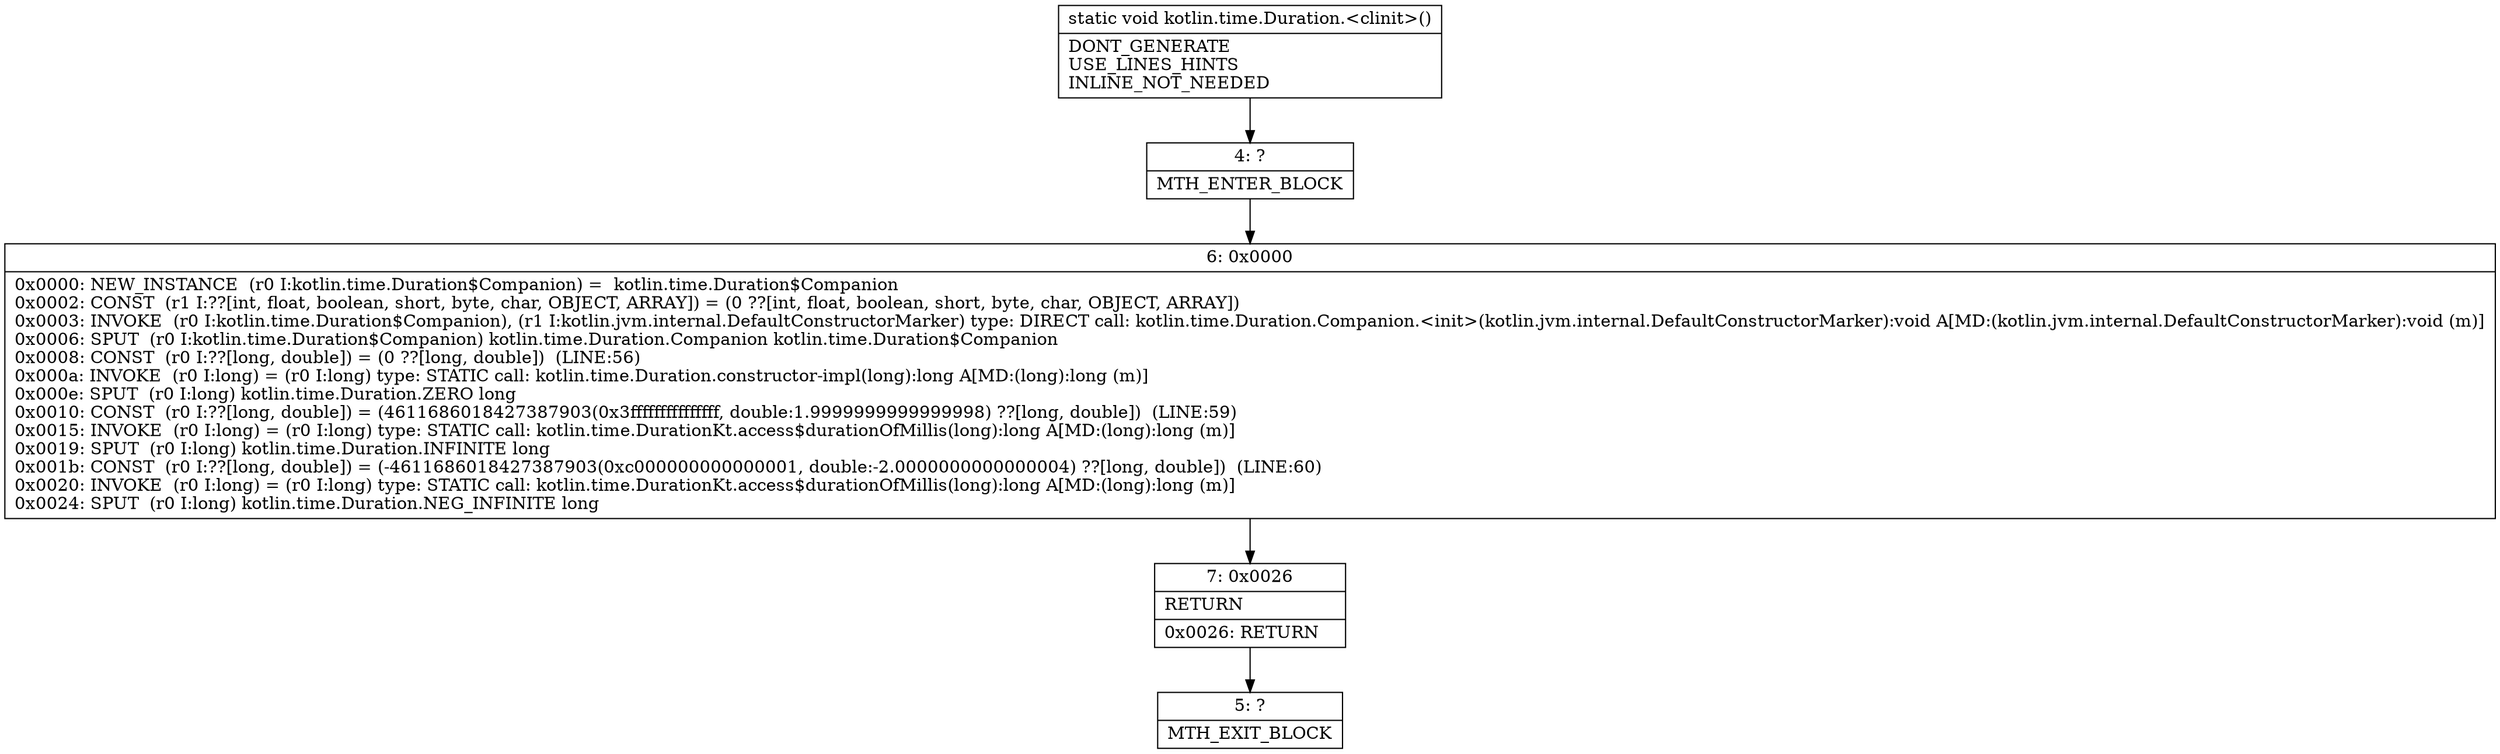 digraph "CFG forkotlin.time.Duration.\<clinit\>()V" {
Node_4 [shape=record,label="{4\:\ ?|MTH_ENTER_BLOCK\l}"];
Node_6 [shape=record,label="{6\:\ 0x0000|0x0000: NEW_INSTANCE  (r0 I:kotlin.time.Duration$Companion) =  kotlin.time.Duration$Companion \l0x0002: CONST  (r1 I:??[int, float, boolean, short, byte, char, OBJECT, ARRAY]) = (0 ??[int, float, boolean, short, byte, char, OBJECT, ARRAY]) \l0x0003: INVOKE  (r0 I:kotlin.time.Duration$Companion), (r1 I:kotlin.jvm.internal.DefaultConstructorMarker) type: DIRECT call: kotlin.time.Duration.Companion.\<init\>(kotlin.jvm.internal.DefaultConstructorMarker):void A[MD:(kotlin.jvm.internal.DefaultConstructorMarker):void (m)]\l0x0006: SPUT  (r0 I:kotlin.time.Duration$Companion) kotlin.time.Duration.Companion kotlin.time.Duration$Companion \l0x0008: CONST  (r0 I:??[long, double]) = (0 ??[long, double])  (LINE:56)\l0x000a: INVOKE  (r0 I:long) = (r0 I:long) type: STATIC call: kotlin.time.Duration.constructor\-impl(long):long A[MD:(long):long (m)]\l0x000e: SPUT  (r0 I:long) kotlin.time.Duration.ZERO long \l0x0010: CONST  (r0 I:??[long, double]) = (4611686018427387903(0x3fffffffffffffff, double:1.9999999999999998) ??[long, double])  (LINE:59)\l0x0015: INVOKE  (r0 I:long) = (r0 I:long) type: STATIC call: kotlin.time.DurationKt.access$durationOfMillis(long):long A[MD:(long):long (m)]\l0x0019: SPUT  (r0 I:long) kotlin.time.Duration.INFINITE long \l0x001b: CONST  (r0 I:??[long, double]) = (\-4611686018427387903(0xc000000000000001, double:\-2.0000000000000004) ??[long, double])  (LINE:60)\l0x0020: INVOKE  (r0 I:long) = (r0 I:long) type: STATIC call: kotlin.time.DurationKt.access$durationOfMillis(long):long A[MD:(long):long (m)]\l0x0024: SPUT  (r0 I:long) kotlin.time.Duration.NEG_INFINITE long \l}"];
Node_7 [shape=record,label="{7\:\ 0x0026|RETURN\l|0x0026: RETURN   \l}"];
Node_5 [shape=record,label="{5\:\ ?|MTH_EXIT_BLOCK\l}"];
MethodNode[shape=record,label="{static void kotlin.time.Duration.\<clinit\>()  | DONT_GENERATE\lUSE_LINES_HINTS\lINLINE_NOT_NEEDED\l}"];
MethodNode -> Node_4;Node_4 -> Node_6;
Node_6 -> Node_7;
Node_7 -> Node_5;
}

